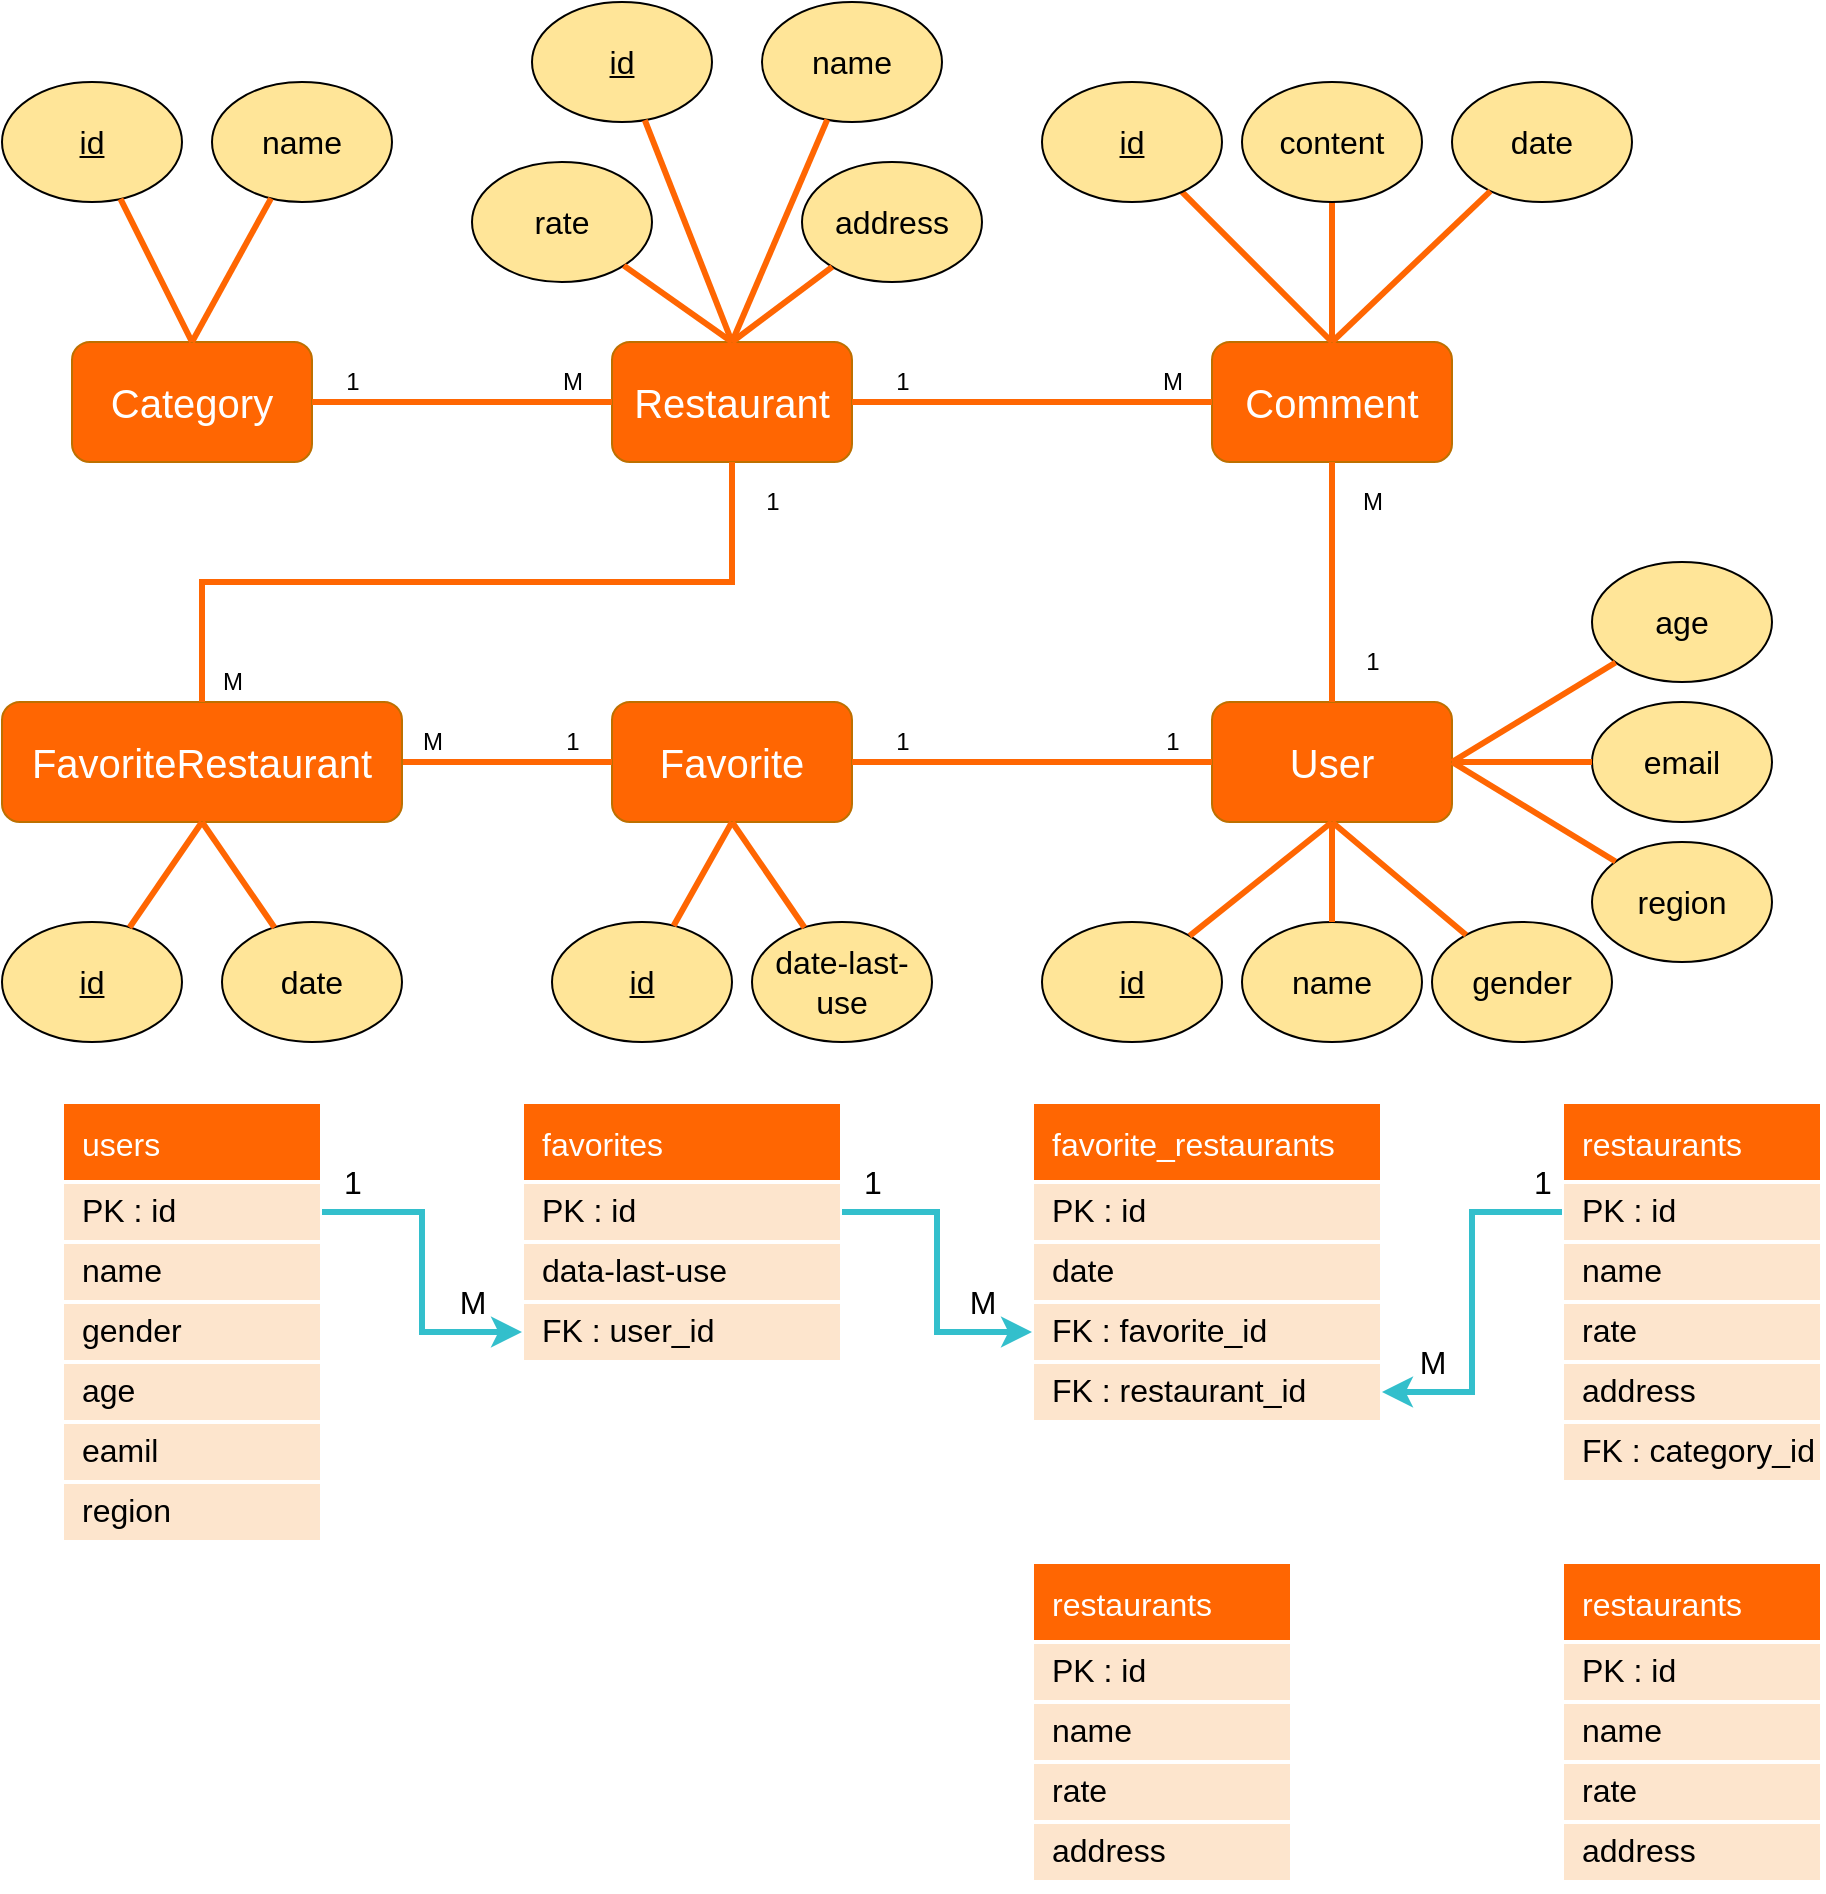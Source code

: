 <mxfile version="16.2.7" type="github">
  <diagram id="Arsce1lhnxzf3GvLfII_" name="第1頁">
    <mxGraphModel dx="1673" dy="1702" grid="1" gridSize="10" guides="1" tooltips="1" connect="1" arrows="1" fold="1" page="1" pageScale="1" pageWidth="1169" pageHeight="827" math="0" shadow="0">
      <root>
        <mxCell id="0" />
        <mxCell id="1" parent="0" />
        <mxCell id="IJgvYfBa4twYxpsfo-ho-1" value="users" style="swimlane;fontStyle=0;childLayout=stackLayout;horizontal=1;startSize=40;horizontalStack=0;resizeParent=1;resizeParentMax=0;resizeLast=0;collapsible=1;marginBottom=0;align=left;fontSize=16;fontColor=#FFFFFF;fillColor=#FF6602;spacing=0;strokeColor=#FFFFFF;strokeWidth=2;spacingLeft=10;" parent="1" vertex="1">
          <mxGeometry x="170" y="500" width="130" height="220" as="geometry">
            <mxRectangle x="150" y="220" width="110" height="40" as="alternateBounds" />
          </mxGeometry>
        </mxCell>
        <mxCell id="IJgvYfBa4twYxpsfo-ho-2" value="PK : id" style="text;strokeColor=#FFFFFF;fillColor=#FDE5CD;spacingLeft=10;spacingRight=0;overflow=hidden;rotatable=0;points=[[0,0.5],[1,0.5]];portConstraint=eastwest;fontSize=16;strokeWidth=2;perimeterSpacing=0;sketch=0;shadow=0;rounded=0;glass=0;spacing=0;fontStyle=0" parent="IJgvYfBa4twYxpsfo-ho-1" vertex="1">
          <mxGeometry y="40" width="130" height="30" as="geometry" />
        </mxCell>
        <mxCell id="IJgvYfBa4twYxpsfo-ho-3" value="name" style="text;strokeColor=#FFFFFF;fillColor=#FDE5CD;spacingLeft=10;spacingRight=0;overflow=hidden;rotatable=0;points=[[0,0.5],[1,0.5]];portConstraint=eastwest;fontSize=16;strokeWidth=2;sketch=0;shadow=0;rounded=0;glass=0;spacing=0;" parent="IJgvYfBa4twYxpsfo-ho-1" vertex="1">
          <mxGeometry y="70" width="130" height="30" as="geometry" />
        </mxCell>
        <mxCell id="IJgvYfBa4twYxpsfo-ho-4" value="gender    " style="text;strokeColor=#FFFFFF;fillColor=#FDE5CD;spacingLeft=10;spacingRight=0;overflow=hidden;rotatable=0;points=[[0,0.5],[1,0.5]];portConstraint=eastwest;fontSize=16;strokeWidth=2;sketch=0;shadow=0;rounded=0;glass=0;spacing=0;" parent="IJgvYfBa4twYxpsfo-ho-1" vertex="1">
          <mxGeometry y="100" width="130" height="30" as="geometry" />
        </mxCell>
        <mxCell id="37sV9JPSji_vyPsbSzuJ-126" value="age" style="text;strokeColor=#FFFFFF;fillColor=#FDE5CD;spacingLeft=10;spacingRight=0;overflow=hidden;rotatable=0;points=[[0,0.5],[1,0.5]];portConstraint=eastwest;fontSize=16;strokeWidth=2;sketch=0;shadow=0;rounded=0;glass=0;spacing=0;" vertex="1" parent="IJgvYfBa4twYxpsfo-ho-1">
          <mxGeometry y="130" width="130" height="30" as="geometry" />
        </mxCell>
        <mxCell id="37sV9JPSji_vyPsbSzuJ-125" value="eamil" style="text;strokeColor=#FFFFFF;fillColor=#FDE5CD;spacingLeft=10;spacingRight=0;overflow=hidden;rotatable=0;points=[[0,0.5],[1,0.5]];portConstraint=eastwest;fontSize=16;strokeWidth=2;sketch=0;shadow=0;rounded=0;glass=0;spacing=0;" vertex="1" parent="IJgvYfBa4twYxpsfo-ho-1">
          <mxGeometry y="160" width="130" height="30" as="geometry" />
        </mxCell>
        <mxCell id="IJgvYfBa4twYxpsfo-ho-5" value="region" style="text;strokeColor=#FFFFFF;fillColor=#FDE5CD;spacingLeft=10;spacingRight=0;overflow=hidden;rotatable=0;points=[[0,0.5],[1,0.5]];portConstraint=eastwest;fontSize=16;strokeWidth=2;sketch=0;shadow=0;rounded=0;glass=0;spacing=0;" parent="IJgvYfBa4twYxpsfo-ho-1" vertex="1">
          <mxGeometry y="190" width="130" height="30" as="geometry" />
        </mxCell>
        <mxCell id="IJgvYfBa4twYxpsfo-ho-6" value="favorites" style="swimlane;fontStyle=0;childLayout=stackLayout;horizontal=1;startSize=40;horizontalStack=0;resizeParent=1;resizeParentMax=0;resizeLast=0;collapsible=1;marginBottom=0;align=left;fontSize=16;fontColor=#FFFFFF;fillColor=#FF6602;spacing=0;strokeColor=#FFFFFF;strokeWidth=2;spacingLeft=10;" parent="1" vertex="1">
          <mxGeometry x="400" y="500" width="160" height="130" as="geometry">
            <mxRectangle x="150" y="220" width="110" height="40" as="alternateBounds" />
          </mxGeometry>
        </mxCell>
        <mxCell id="IJgvYfBa4twYxpsfo-ho-7" value="PK : id" style="text;strokeColor=#FFFFFF;fillColor=#FDE5CD;spacingLeft=10;spacingRight=0;overflow=hidden;rotatable=0;points=[[0,0.5],[1,0.5]];portConstraint=eastwest;fontSize=16;strokeWidth=2;perimeterSpacing=0;sketch=0;shadow=0;rounded=0;glass=0;spacing=0;fontStyle=0" parent="IJgvYfBa4twYxpsfo-ho-6" vertex="1">
          <mxGeometry y="40" width="160" height="30" as="geometry" />
        </mxCell>
        <mxCell id="IJgvYfBa4twYxpsfo-ho-8" value="data-last-use" style="text;strokeColor=#FFFFFF;fillColor=#FDE5CD;spacingLeft=10;spacingRight=0;overflow=hidden;rotatable=0;points=[[0,0.5],[1,0.5]];portConstraint=eastwest;fontSize=16;strokeWidth=2;sketch=0;shadow=0;rounded=0;glass=0;spacing=0;" parent="IJgvYfBa4twYxpsfo-ho-6" vertex="1">
          <mxGeometry y="70" width="160" height="30" as="geometry" />
        </mxCell>
        <mxCell id="IJgvYfBa4twYxpsfo-ho-9" value="FK : user_id" style="text;strokeColor=#FFFFFF;fillColor=#FDE5CD;spacingLeft=10;spacingRight=0;overflow=hidden;rotatable=0;points=[[0,0.5],[1,0.5]];portConstraint=eastwest;fontSize=16;strokeWidth=2;sketch=0;shadow=0;rounded=0;glass=0;spacing=0;" parent="IJgvYfBa4twYxpsfo-ho-6" vertex="1">
          <mxGeometry y="100" width="160" height="30" as="geometry" />
        </mxCell>
        <mxCell id="IJgvYfBa4twYxpsfo-ho-10" style="edgeStyle=orthogonalEdgeStyle;rounded=0;orthogonalLoop=1;jettySize=auto;html=1;fontSize=16;fontColor=#FFFFFF;strokeWidth=3;strokeColor=#33BFCC;entryX=0;entryY=0.5;entryDx=0;entryDy=0;" parent="1" source="IJgvYfBa4twYxpsfo-ho-2" target="IJgvYfBa4twYxpsfo-ho-9" edge="1">
          <mxGeometry relative="1" as="geometry" />
        </mxCell>
        <mxCell id="IJgvYfBa4twYxpsfo-ho-11" value="&lt;div&gt;1&lt;/div&gt;" style="text;html=1;align=center;verticalAlign=middle;resizable=0;points=[];autosize=1;strokeColor=none;fillColor=none;fontSize=16;fontColor=#000000;" parent="1" vertex="1">
          <mxGeometry x="305" y="530" width="20" height="20" as="geometry" />
        </mxCell>
        <mxCell id="IJgvYfBa4twYxpsfo-ho-12" value="M" style="text;html=1;align=center;verticalAlign=middle;resizable=0;points=[];autosize=1;strokeColor=none;fillColor=none;fontSize=16;fontColor=#000000;" parent="1" vertex="1">
          <mxGeometry x="360" y="590" width="30" height="20" as="geometry" />
        </mxCell>
        <mxCell id="IJgvYfBa4twYxpsfo-ho-13" value="favorite_restaurants" style="swimlane;fontStyle=0;childLayout=stackLayout;horizontal=1;startSize=40;horizontalStack=0;resizeParent=1;resizeParentMax=0;resizeLast=0;collapsible=1;marginBottom=0;align=left;fontSize=16;fontColor=#FFFFFF;fillColor=#FF6602;spacing=0;strokeColor=#FFFFFF;strokeWidth=2;spacingLeft=10;" parent="1" vertex="1">
          <mxGeometry x="655" y="500" width="175" height="160" as="geometry">
            <mxRectangle x="150" y="220" width="110" height="40" as="alternateBounds" />
          </mxGeometry>
        </mxCell>
        <mxCell id="IJgvYfBa4twYxpsfo-ho-14" value="PK : id" style="text;strokeColor=#FFFFFF;fillColor=#FDE5CD;spacingLeft=10;spacingRight=0;overflow=hidden;rotatable=0;points=[[0,0.5],[1,0.5]];portConstraint=eastwest;fontSize=16;strokeWidth=2;perimeterSpacing=0;sketch=0;shadow=0;rounded=0;glass=0;spacing=0;fontStyle=0" parent="IJgvYfBa4twYxpsfo-ho-13" vertex="1">
          <mxGeometry y="40" width="175" height="30" as="geometry" />
        </mxCell>
        <mxCell id="IJgvYfBa4twYxpsfo-ho-15" value="date" style="text;strokeColor=#FFFFFF;fillColor=#FDE5CD;spacingLeft=10;spacingRight=0;overflow=hidden;rotatable=0;points=[[0,0.5],[1,0.5]];portConstraint=eastwest;fontSize=16;strokeWidth=2;sketch=0;shadow=0;rounded=0;glass=0;spacing=0;" parent="IJgvYfBa4twYxpsfo-ho-13" vertex="1">
          <mxGeometry y="70" width="175" height="30" as="geometry" />
        </mxCell>
        <mxCell id="IJgvYfBa4twYxpsfo-ho-16" value="FK : favorite_id" style="text;strokeColor=#FFFFFF;fillColor=#FDE5CD;spacingLeft=10;spacingRight=0;overflow=hidden;rotatable=0;points=[[0,0.5],[1,0.5]];portConstraint=eastwest;fontSize=16;strokeWidth=2;sketch=0;shadow=0;rounded=0;glass=0;spacing=0;" parent="IJgvYfBa4twYxpsfo-ho-13" vertex="1">
          <mxGeometry y="100" width="175" height="30" as="geometry" />
        </mxCell>
        <mxCell id="IJgvYfBa4twYxpsfo-ho-17" value="FK : restaurant_id" style="text;strokeColor=#FFFFFF;fillColor=#FDE5CD;spacingLeft=10;spacingRight=0;overflow=hidden;rotatable=0;points=[[0,0.5],[1,0.5]];portConstraint=eastwest;fontSize=16;strokeWidth=2;sketch=0;shadow=0;rounded=0;glass=0;spacing=0;" parent="IJgvYfBa4twYxpsfo-ho-13" vertex="1">
          <mxGeometry y="130" width="175" height="30" as="geometry" />
        </mxCell>
        <mxCell id="IJgvYfBa4twYxpsfo-ho-20" value="M" style="text;html=1;align=center;verticalAlign=middle;resizable=0;points=[];autosize=1;strokeColor=none;fillColor=none;fontSize=16;fontColor=#000000;" parent="1" vertex="1">
          <mxGeometry x="615" y="590" width="30" height="20" as="geometry" />
        </mxCell>
        <mxCell id="IJgvYfBa4twYxpsfo-ho-21" value="1" style="text;html=1;align=center;verticalAlign=middle;resizable=0;points=[];autosize=1;strokeColor=none;fillColor=none;fontSize=16;fontColor=#000000;" parent="1" vertex="1">
          <mxGeometry x="565" y="530" width="20" height="20" as="geometry" />
        </mxCell>
        <mxCell id="IJgvYfBa4twYxpsfo-ho-22" value="restaurants" style="swimlane;fontStyle=0;childLayout=stackLayout;horizontal=1;startSize=40;horizontalStack=0;resizeParent=1;resizeParentMax=0;resizeLast=0;collapsible=1;marginBottom=0;align=left;fontSize=16;fontColor=#FFFFFF;fillColor=#FF6602;spacing=0;strokeColor=#FFFFFF;strokeWidth=2;spacingLeft=10;" parent="1" vertex="1">
          <mxGeometry x="920" y="500" width="130" height="190" as="geometry">
            <mxRectangle x="150" y="220" width="110" height="40" as="alternateBounds" />
          </mxGeometry>
        </mxCell>
        <mxCell id="IJgvYfBa4twYxpsfo-ho-23" value="PK : id" style="text;strokeColor=#FFFFFF;fillColor=#FDE5CD;spacingLeft=10;spacingRight=0;overflow=hidden;rotatable=0;points=[[0,0.5],[1,0.5]];portConstraint=eastwest;fontSize=16;strokeWidth=2;perimeterSpacing=0;sketch=0;shadow=0;rounded=0;glass=0;spacing=0;fontStyle=0" parent="IJgvYfBa4twYxpsfo-ho-22" vertex="1">
          <mxGeometry y="40" width="130" height="30" as="geometry" />
        </mxCell>
        <mxCell id="IJgvYfBa4twYxpsfo-ho-24" value="name    " style="text;strokeColor=#FFFFFF;fillColor=#FDE5CD;spacingLeft=10;spacingRight=0;overflow=hidden;rotatable=0;points=[[0,0.5],[1,0.5]];portConstraint=eastwest;fontSize=16;strokeWidth=2;sketch=0;shadow=0;rounded=0;glass=0;spacing=0;" parent="IJgvYfBa4twYxpsfo-ho-22" vertex="1">
          <mxGeometry y="70" width="130" height="30" as="geometry" />
        </mxCell>
        <mxCell id="IJgvYfBa4twYxpsfo-ho-25" value="rate" style="text;strokeColor=#FFFFFF;fillColor=#FDE5CD;spacingLeft=10;spacingRight=0;overflow=hidden;rotatable=0;points=[[0,0.5],[1,0.5]];portConstraint=eastwest;fontSize=16;strokeWidth=2;sketch=0;shadow=0;rounded=0;glass=0;spacing=0;" parent="IJgvYfBa4twYxpsfo-ho-22" vertex="1">
          <mxGeometry y="100" width="130" height="30" as="geometry" />
        </mxCell>
        <mxCell id="37sV9JPSji_vyPsbSzuJ-127" value="address" style="text;strokeColor=#FFFFFF;fillColor=#FDE5CD;spacingLeft=10;spacingRight=0;overflow=hidden;rotatable=0;points=[[0,0.5],[1,0.5]];portConstraint=eastwest;fontSize=16;strokeWidth=2;sketch=0;shadow=0;rounded=0;glass=0;spacing=0;" vertex="1" parent="IJgvYfBa4twYxpsfo-ho-22">
          <mxGeometry y="130" width="130" height="30" as="geometry" />
        </mxCell>
        <mxCell id="37sV9JPSji_vyPsbSzuJ-138" value="FK : category_id" style="text;strokeColor=#FFFFFF;fillColor=#FDE5CD;spacingLeft=10;spacingRight=0;overflow=hidden;rotatable=0;points=[[0,0.5],[1,0.5]];portConstraint=eastwest;fontSize=16;strokeWidth=2;sketch=0;shadow=0;rounded=0;glass=0;spacing=0;" vertex="1" parent="IJgvYfBa4twYxpsfo-ho-22">
          <mxGeometry y="160" width="130" height="30" as="geometry" />
        </mxCell>
        <mxCell id="IJgvYfBa4twYxpsfo-ho-26" style="edgeStyle=orthogonalEdgeStyle;rounded=0;orthogonalLoop=1;jettySize=auto;html=1;fontSize=16;fontColor=#FFFFFF;strokeWidth=3;strokeColor=#33BFCC;entryX=1;entryY=0.5;entryDx=0;entryDy=0;exitX=0;exitY=0.5;exitDx=0;exitDy=0;" parent="1" source="IJgvYfBa4twYxpsfo-ho-23" target="IJgvYfBa4twYxpsfo-ho-17" edge="1">
          <mxGeometry relative="1" as="geometry">
            <mxPoint x="845" y="570" as="sourcePoint" />
            <mxPoint x="830.0" y="675" as="targetPoint" />
          </mxGeometry>
        </mxCell>
        <mxCell id="IJgvYfBa4twYxpsfo-ho-27" value="M" style="text;html=1;align=center;verticalAlign=middle;resizable=0;points=[];autosize=1;strokeColor=none;fillColor=none;fontSize=16;fontColor=#000000;" parent="1" vertex="1">
          <mxGeometry x="840" y="620" width="30" height="20" as="geometry" />
        </mxCell>
        <mxCell id="IJgvYfBa4twYxpsfo-ho-28" value="1" style="text;html=1;align=center;verticalAlign=middle;resizable=0;points=[];autosize=1;strokeColor=none;fillColor=none;fontSize=16;fontColor=#000000;" parent="1" vertex="1">
          <mxGeometry x="900" y="530" width="20" height="20" as="geometry" />
        </mxCell>
        <mxCell id="37sV9JPSji_vyPsbSzuJ-63" value="Category" style="rounded=1;whiteSpace=wrap;html=1;fillColor=#FF6602;strokeColor=#BD7000;fontColor=#FFFFFF;fontSize=20;" vertex="1" parent="1">
          <mxGeometry x="175" y="120" width="120" height="60" as="geometry" />
        </mxCell>
        <mxCell id="37sV9JPSji_vyPsbSzuJ-64" value="Restaurant" style="rounded=1;whiteSpace=wrap;html=1;fillColor=#FF6602;strokeColor=#BD7000;fontColor=#FFFFFF;fontSize=20;" vertex="1" parent="1">
          <mxGeometry x="445" y="120" width="120" height="60" as="geometry" />
        </mxCell>
        <mxCell id="37sV9JPSji_vyPsbSzuJ-65" value="User" style="rounded=1;whiteSpace=wrap;html=1;fillColor=#FF6602;strokeColor=#BD7000;fontColor=#FFFFFF;fontSize=20;" vertex="1" parent="1">
          <mxGeometry x="745" y="300" width="120" height="60" as="geometry" />
        </mxCell>
        <mxCell id="37sV9JPSji_vyPsbSzuJ-66" value="Comment" style="rounded=1;whiteSpace=wrap;html=1;fillColor=#FF6602;strokeColor=#BD7000;fontColor=#FFFFFF;fontSize=20;" vertex="1" parent="1">
          <mxGeometry x="745" y="120" width="120" height="60" as="geometry" />
        </mxCell>
        <mxCell id="37sV9JPSji_vyPsbSzuJ-67" value="Favorite" style="rounded=1;whiteSpace=wrap;html=1;fillColor=#FF6602;strokeColor=#BD7000;fontColor=#FFFFFF;fontSize=20;" vertex="1" parent="1">
          <mxGeometry x="445" y="300" width="120" height="60" as="geometry" />
        </mxCell>
        <mxCell id="37sV9JPSji_vyPsbSzuJ-68" style="edgeStyle=orthogonalEdgeStyle;rounded=0;orthogonalLoop=1;jettySize=auto;html=1;entryX=0;entryY=0.5;entryDx=0;entryDy=0;strokeWidth=3;endArrow=none;endFill=0;strokeColor=#FF6602;exitX=1;exitY=0.5;exitDx=0;exitDy=0;" edge="1" parent="1" source="37sV9JPSji_vyPsbSzuJ-63" target="37sV9JPSji_vyPsbSzuJ-64">
          <mxGeometry relative="1" as="geometry">
            <mxPoint x="495" y="190" as="sourcePoint" />
            <mxPoint x="435" y="284" as="targetPoint" />
          </mxGeometry>
        </mxCell>
        <mxCell id="37sV9JPSji_vyPsbSzuJ-69" value="1" style="text;html=1;align=center;verticalAlign=middle;resizable=0;points=[];autosize=1;strokeColor=none;fillColor=none;" vertex="1" parent="1">
          <mxGeometry x="305" y="130" width="20" height="20" as="geometry" />
        </mxCell>
        <mxCell id="37sV9JPSji_vyPsbSzuJ-70" value="M" style="text;html=1;align=center;verticalAlign=middle;resizable=0;points=[];autosize=1;strokeColor=none;fillColor=none;" vertex="1" parent="1">
          <mxGeometry x="415" y="130" width="20" height="20" as="geometry" />
        </mxCell>
        <mxCell id="37sV9JPSji_vyPsbSzuJ-71" style="edgeStyle=orthogonalEdgeStyle;rounded=0;orthogonalLoop=1;jettySize=auto;html=1;strokeWidth=3;endArrow=none;endFill=0;strokeColor=#FF6602;exitX=1;exitY=0.5;exitDx=0;exitDy=0;entryX=0;entryY=0.5;entryDx=0;entryDy=0;" edge="1" parent="1" source="37sV9JPSji_vyPsbSzuJ-67" target="37sV9JPSji_vyPsbSzuJ-65">
          <mxGeometry relative="1" as="geometry">
            <mxPoint x="675" y="260" as="sourcePoint" />
            <mxPoint x="715" y="310" as="targetPoint" />
          </mxGeometry>
        </mxCell>
        <mxCell id="37sV9JPSji_vyPsbSzuJ-72" value="1" style="text;html=1;align=center;verticalAlign=middle;resizable=0;points=[];autosize=1;strokeColor=none;fillColor=none;" vertex="1" parent="1">
          <mxGeometry x="715" y="310" width="20" height="20" as="geometry" />
        </mxCell>
        <mxCell id="37sV9JPSji_vyPsbSzuJ-73" value="1" style="text;html=1;align=center;verticalAlign=middle;resizable=0;points=[];autosize=1;strokeColor=none;fillColor=none;" vertex="1" parent="1">
          <mxGeometry x="580" y="310" width="20" height="20" as="geometry" />
        </mxCell>
        <mxCell id="37sV9JPSji_vyPsbSzuJ-74" style="edgeStyle=orthogonalEdgeStyle;rounded=0;orthogonalLoop=1;jettySize=auto;html=1;strokeWidth=3;endArrow=none;endFill=0;strokeColor=#FF6602;exitX=1;exitY=0.5;exitDx=0;exitDy=0;entryX=0;entryY=0.5;entryDx=0;entryDy=0;" edge="1" parent="1" source="37sV9JPSji_vyPsbSzuJ-85" target="37sV9JPSji_vyPsbSzuJ-67">
          <mxGeometry relative="1" as="geometry">
            <mxPoint x="545" y="340" as="sourcePoint" />
            <mxPoint x="760" y="340" as="targetPoint" />
          </mxGeometry>
        </mxCell>
        <mxCell id="37sV9JPSji_vyPsbSzuJ-75" value="1" style="text;html=1;align=center;verticalAlign=middle;resizable=0;points=[];autosize=1;strokeColor=none;fillColor=none;" vertex="1" parent="1">
          <mxGeometry x="515" y="190" width="20" height="20" as="geometry" />
        </mxCell>
        <mxCell id="37sV9JPSji_vyPsbSzuJ-76" value="M" style="text;html=1;align=center;verticalAlign=middle;resizable=0;points=[];autosize=1;strokeColor=none;fillColor=none;" vertex="1" parent="1">
          <mxGeometry x="245" y="280" width="20" height="20" as="geometry" />
        </mxCell>
        <mxCell id="37sV9JPSji_vyPsbSzuJ-77" style="edgeStyle=orthogonalEdgeStyle;rounded=0;orthogonalLoop=1;jettySize=auto;html=1;strokeWidth=3;endArrow=none;endFill=0;strokeColor=#FF6602;exitX=1;exitY=0.5;exitDx=0;exitDy=0;entryX=0;entryY=0.5;entryDx=0;entryDy=0;" edge="1" parent="1" source="37sV9JPSji_vyPsbSzuJ-64" target="37sV9JPSji_vyPsbSzuJ-66">
          <mxGeometry relative="1" as="geometry">
            <mxPoint x="535" y="230" as="sourcePoint" />
            <mxPoint x="695" y="170" as="targetPoint" />
          </mxGeometry>
        </mxCell>
        <mxCell id="37sV9JPSji_vyPsbSzuJ-78" style="edgeStyle=orthogonalEdgeStyle;rounded=0;orthogonalLoop=1;jettySize=auto;html=1;strokeWidth=3;endArrow=none;endFill=0;strokeColor=#FF6602;exitX=0.5;exitY=1;exitDx=0;exitDy=0;entryX=0.5;entryY=0;entryDx=0;entryDy=0;" edge="1" parent="1" source="37sV9JPSji_vyPsbSzuJ-66" target="37sV9JPSji_vyPsbSzuJ-65">
          <mxGeometry relative="1" as="geometry">
            <mxPoint x="575" y="270" as="sourcePoint" />
            <mxPoint x="800" y="270" as="targetPoint" />
          </mxGeometry>
        </mxCell>
        <mxCell id="37sV9JPSji_vyPsbSzuJ-79" value="1" style="text;html=1;align=center;verticalAlign=middle;resizable=0;points=[];autosize=1;strokeColor=none;fillColor=none;" vertex="1" parent="1">
          <mxGeometry x="815" y="270" width="20" height="20" as="geometry" />
        </mxCell>
        <mxCell id="37sV9JPSji_vyPsbSzuJ-80" value="M" style="text;html=1;align=center;verticalAlign=middle;resizable=0;points=[];autosize=1;strokeColor=none;fillColor=none;" vertex="1" parent="1">
          <mxGeometry x="815" y="190" width="20" height="20" as="geometry" />
        </mxCell>
        <mxCell id="37sV9JPSji_vyPsbSzuJ-81" value="M" style="text;html=1;align=center;verticalAlign=middle;resizable=0;points=[];autosize=1;strokeColor=none;fillColor=none;" vertex="1" parent="1">
          <mxGeometry x="715" y="130" width="20" height="20" as="geometry" />
        </mxCell>
        <mxCell id="37sV9JPSji_vyPsbSzuJ-82" value="1" style="text;html=1;align=center;verticalAlign=middle;resizable=0;points=[];autosize=1;strokeColor=none;fillColor=none;" vertex="1" parent="1">
          <mxGeometry x="580" y="130" width="20" height="20" as="geometry" />
        </mxCell>
        <mxCell id="37sV9JPSji_vyPsbSzuJ-83" value="&lt;div&gt;1&lt;/div&gt;" style="text;html=1;align=center;verticalAlign=middle;resizable=0;points=[];autosize=1;strokeColor=none;fillColor=none;" vertex="1" parent="1">
          <mxGeometry x="415" y="310" width="20" height="20" as="geometry" />
        </mxCell>
        <mxCell id="37sV9JPSji_vyPsbSzuJ-84" value="M" style="text;html=1;align=center;verticalAlign=middle;resizable=0;points=[];autosize=1;strokeColor=none;fillColor=none;" vertex="1" parent="1">
          <mxGeometry x="345" y="310" width="20" height="20" as="geometry" />
        </mxCell>
        <mxCell id="37sV9JPSji_vyPsbSzuJ-85" value="FavoriteRestaurant" style="rounded=1;whiteSpace=wrap;html=1;fillColor=#FF6602;strokeColor=#BD7000;fontColor=#FFFFFF;fontSize=20;" vertex="1" parent="1">
          <mxGeometry x="140" y="300" width="200" height="60" as="geometry" />
        </mxCell>
        <mxCell id="37sV9JPSji_vyPsbSzuJ-86" style="edgeStyle=orthogonalEdgeStyle;rounded=0;orthogonalLoop=1;jettySize=auto;html=1;strokeWidth=3;endArrow=none;endFill=0;strokeColor=#FF6602;exitX=0.5;exitY=0;exitDx=0;exitDy=0;entryX=0.5;entryY=1;entryDx=0;entryDy=0;" edge="1" parent="1" source="37sV9JPSji_vyPsbSzuJ-85" target="37sV9JPSji_vyPsbSzuJ-64">
          <mxGeometry relative="1" as="geometry">
            <mxPoint x="350" y="340" as="sourcePoint" />
            <mxPoint x="410" y="340" as="targetPoint" />
          </mxGeometry>
        </mxCell>
        <mxCell id="37sV9JPSji_vyPsbSzuJ-87" value="&lt;u&gt;id&lt;/u&gt;" style="ellipse;whiteSpace=wrap;html=1;fillColor=#FFE598;fontSize=16;" vertex="1" parent="1">
          <mxGeometry x="660" y="410" width="90" height="60" as="geometry" />
        </mxCell>
        <mxCell id="37sV9JPSji_vyPsbSzuJ-88" value="region" style="ellipse;whiteSpace=wrap;html=1;fillColor=#FFE598;fontSize=16;" vertex="1" parent="1">
          <mxGeometry x="935" y="370" width="90" height="60" as="geometry" />
        </mxCell>
        <mxCell id="37sV9JPSji_vyPsbSzuJ-89" style="edgeStyle=none;rounded=0;orthogonalLoop=1;jettySize=auto;html=1;fontSize=16;fontColor=#FFFFFF;endArrow=none;endFill=0;strokeColor=#FF6602;strokeWidth=3;entryX=0.5;entryY=0;entryDx=0;entryDy=0;" edge="1" parent="1" source="37sV9JPSji_vyPsbSzuJ-101" target="37sV9JPSji_vyPsbSzuJ-66">
          <mxGeometry relative="1" as="geometry">
            <mxPoint x="850.512" y="-73.004" as="sourcePoint" />
            <mxPoint x="805" y="67.67" as="targetPoint" />
          </mxGeometry>
        </mxCell>
        <mxCell id="37sV9JPSji_vyPsbSzuJ-90" value="age" style="ellipse;whiteSpace=wrap;html=1;fillColor=#FFE598;fontSize=16;" vertex="1" parent="1">
          <mxGeometry x="935" y="230" width="90" height="60" as="geometry" />
        </mxCell>
        <mxCell id="37sV9JPSji_vyPsbSzuJ-91" value="gender" style="ellipse;whiteSpace=wrap;html=1;fillColor=#FFE598;fontSize=16;" vertex="1" parent="1">
          <mxGeometry x="855" y="410" width="90" height="60" as="geometry" />
        </mxCell>
        <mxCell id="37sV9JPSji_vyPsbSzuJ-92" value="name" style="ellipse;whiteSpace=wrap;html=1;fillColor=#FFE598;fontSize=16;" vertex="1" parent="1">
          <mxGeometry x="760" y="410" width="90" height="60" as="geometry" />
        </mxCell>
        <mxCell id="37sV9JPSji_vyPsbSzuJ-93" value="email" style="ellipse;whiteSpace=wrap;html=1;fillColor=#FFE598;fontSize=16;" vertex="1" parent="1">
          <mxGeometry x="935" y="300" width="90" height="60" as="geometry" />
        </mxCell>
        <mxCell id="37sV9JPSji_vyPsbSzuJ-94" style="edgeStyle=none;rounded=0;orthogonalLoop=1;jettySize=auto;html=1;fontSize=16;fontColor=#FFFFFF;endArrow=none;endFill=0;strokeColor=#FF6602;strokeWidth=3;entryX=0.5;entryY=0;entryDx=0;entryDy=0;" edge="1" parent="1" source="37sV9JPSji_vyPsbSzuJ-102" target="37sV9JPSji_vyPsbSzuJ-66">
          <mxGeometry relative="1" as="geometry">
            <mxPoint x="705.512" y="-100.004" as="sourcePoint" />
            <mxPoint x="660" y="40.67" as="targetPoint" />
          </mxGeometry>
        </mxCell>
        <mxCell id="37sV9JPSji_vyPsbSzuJ-95" style="edgeStyle=none;rounded=0;orthogonalLoop=1;jettySize=auto;html=1;fontSize=16;fontColor=#FFFFFF;endArrow=none;endFill=0;strokeColor=#FF6602;strokeWidth=3;entryX=1;entryY=0.5;entryDx=0;entryDy=0;" edge="1" parent="1" source="37sV9JPSji_vyPsbSzuJ-93" target="37sV9JPSji_vyPsbSzuJ-65">
          <mxGeometry relative="1" as="geometry">
            <mxPoint x="895.002" y="198.996" as="sourcePoint" />
            <mxPoint x="849.49" y="339.67" as="targetPoint" />
          </mxGeometry>
        </mxCell>
        <mxCell id="37sV9JPSji_vyPsbSzuJ-96" style="edgeStyle=none;rounded=0;orthogonalLoop=1;jettySize=auto;html=1;fontSize=16;fontColor=#FFFFFF;endArrow=none;endFill=0;strokeColor=#FF6602;strokeWidth=3;entryX=1;entryY=0.5;entryDx=0;entryDy=0;" edge="1" parent="1" source="37sV9JPSji_vyPsbSzuJ-90" target="37sV9JPSji_vyPsbSzuJ-65">
          <mxGeometry relative="1" as="geometry">
            <mxPoint x="987.752" y="39.326" as="sourcePoint" />
            <mxPoint x="942.24" y="180.0" as="targetPoint" />
          </mxGeometry>
        </mxCell>
        <mxCell id="37sV9JPSji_vyPsbSzuJ-97" style="edgeStyle=none;rounded=0;orthogonalLoop=1;jettySize=auto;html=1;fontSize=16;fontColor=#FFFFFF;endArrow=none;endFill=0;strokeColor=#FF6602;strokeWidth=3;" edge="1" parent="1" target="37sV9JPSji_vyPsbSzuJ-92">
          <mxGeometry relative="1" as="geometry">
            <mxPoint x="805" y="360" as="sourcePoint" />
            <mxPoint x="769.49" y="510.34" as="targetPoint" />
          </mxGeometry>
        </mxCell>
        <mxCell id="37sV9JPSji_vyPsbSzuJ-98" style="edgeStyle=none;rounded=0;orthogonalLoop=1;jettySize=auto;html=1;fontSize=16;fontColor=#FFFFFF;endArrow=none;endFill=0;strokeColor=#FF6602;strokeWidth=3;exitX=1;exitY=0.5;exitDx=0;exitDy=0;" edge="1" parent="1" source="37sV9JPSji_vyPsbSzuJ-65" target="37sV9JPSji_vyPsbSzuJ-88">
          <mxGeometry relative="1" as="geometry">
            <mxPoint x="860.512" y="359.996" as="sourcePoint" />
            <mxPoint x="815" y="500.67" as="targetPoint" />
          </mxGeometry>
        </mxCell>
        <mxCell id="37sV9JPSji_vyPsbSzuJ-99" style="edgeStyle=none;rounded=0;orthogonalLoop=1;jettySize=auto;html=1;fontSize=16;fontColor=#FFFFFF;endArrow=none;endFill=0;strokeColor=#FF6602;strokeWidth=3;exitX=0.5;exitY=1;exitDx=0;exitDy=0;" edge="1" parent="1" source="37sV9JPSji_vyPsbSzuJ-65" target="37sV9JPSji_vyPsbSzuJ-91">
          <mxGeometry relative="1" as="geometry">
            <mxPoint x="835.002" y="369.666" as="sourcePoint" />
            <mxPoint x="789.49" y="510.34" as="targetPoint" />
          </mxGeometry>
        </mxCell>
        <mxCell id="37sV9JPSji_vyPsbSzuJ-100" style="edgeStyle=none;rounded=0;orthogonalLoop=1;jettySize=auto;html=1;fontSize=16;fontColor=#FFFFFF;endArrow=none;endFill=0;strokeColor=#FF6602;strokeWidth=3;exitX=0.5;exitY=1;exitDx=0;exitDy=0;" edge="1" parent="1" source="37sV9JPSji_vyPsbSzuJ-65" target="37sV9JPSji_vyPsbSzuJ-87">
          <mxGeometry relative="1" as="geometry">
            <mxPoint x="745" y="390" as="sourcePoint" />
            <mxPoint x="669.49" y="530.67" as="targetPoint" />
          </mxGeometry>
        </mxCell>
        <mxCell id="37sV9JPSji_vyPsbSzuJ-101" value="&lt;div&gt;content&lt;/div&gt;" style="ellipse;whiteSpace=wrap;html=1;fillColor=#FFE598;fontSize=16;" vertex="1" parent="1">
          <mxGeometry x="760" y="-10" width="90" height="60" as="geometry" />
        </mxCell>
        <mxCell id="37sV9JPSji_vyPsbSzuJ-102" value="&lt;u&gt;id&lt;/u&gt;" style="ellipse;whiteSpace=wrap;html=1;fillColor=#FFE598;fontSize=16;" vertex="1" parent="1">
          <mxGeometry x="660" y="-10" width="90" height="60" as="geometry" />
        </mxCell>
        <mxCell id="37sV9JPSji_vyPsbSzuJ-103" value="date" style="ellipse;whiteSpace=wrap;html=1;fillColor=#FFE598;fontSize=16;" vertex="1" parent="1">
          <mxGeometry x="865" y="-10" width="90" height="60" as="geometry" />
        </mxCell>
        <mxCell id="37sV9JPSji_vyPsbSzuJ-104" style="edgeStyle=none;rounded=0;orthogonalLoop=1;jettySize=auto;html=1;fontSize=16;fontColor=#FFFFFF;endArrow=none;endFill=0;strokeColor=#FF6602;strokeWidth=3;" edge="1" parent="1" source="37sV9JPSji_vyPsbSzuJ-103">
          <mxGeometry relative="1" as="geometry">
            <mxPoint x="876.023" y="65.387" as="sourcePoint" />
            <mxPoint x="805" y="120" as="targetPoint" />
          </mxGeometry>
        </mxCell>
        <mxCell id="37sV9JPSji_vyPsbSzuJ-105" value="&lt;u&gt;id&lt;/u&gt;" style="ellipse;whiteSpace=wrap;html=1;fillColor=#FFE598;fontSize=16;" vertex="1" parent="1">
          <mxGeometry x="405" y="-50" width="90" height="60" as="geometry" />
        </mxCell>
        <mxCell id="37sV9JPSji_vyPsbSzuJ-106" value="name" style="ellipse;whiteSpace=wrap;html=1;fillColor=#FFE598;fontSize=16;" vertex="1" parent="1">
          <mxGeometry x="520" y="-50" width="90" height="60" as="geometry" />
        </mxCell>
        <mxCell id="37sV9JPSji_vyPsbSzuJ-107" value="address" style="ellipse;whiteSpace=wrap;html=1;fillColor=#FFE598;fontSize=16;" vertex="1" parent="1">
          <mxGeometry x="540" y="30" width="90" height="60" as="geometry" />
        </mxCell>
        <mxCell id="37sV9JPSji_vyPsbSzuJ-108" value="rate" style="ellipse;whiteSpace=wrap;html=1;fillColor=#FFE598;fontSize=16;" vertex="1" parent="1">
          <mxGeometry x="375" y="30" width="90" height="60" as="geometry" />
        </mxCell>
        <mxCell id="37sV9JPSji_vyPsbSzuJ-109" style="edgeStyle=none;rounded=0;orthogonalLoop=1;jettySize=auto;html=1;fontSize=16;fontColor=#FFFFFF;endArrow=none;endFill=0;strokeColor=#FF6602;strokeWidth=3;entryX=0.5;entryY=0;entryDx=0;entryDy=0;" edge="1" parent="1" source="37sV9JPSji_vyPsbSzuJ-105" target="37sV9JPSji_vyPsbSzuJ-64">
          <mxGeometry relative="1" as="geometry">
            <mxPoint x="369.962" y="-9.998" as="sourcePoint" />
            <mxPoint x="445" y="65.04" as="targetPoint" />
          </mxGeometry>
        </mxCell>
        <mxCell id="37sV9JPSji_vyPsbSzuJ-110" style="edgeStyle=none;rounded=0;orthogonalLoop=1;jettySize=auto;html=1;fontSize=16;fontColor=#FFFFFF;endArrow=none;endFill=0;strokeColor=#FF6602;strokeWidth=3;entryX=0.5;entryY=0;entryDx=0;entryDy=0;" edge="1" parent="1" source="37sV9JPSji_vyPsbSzuJ-108" target="37sV9JPSji_vyPsbSzuJ-64">
          <mxGeometry relative="1" as="geometry">
            <mxPoint x="471.401" y="19.021" as="sourcePoint" />
            <mxPoint x="515" y="130" as="targetPoint" />
          </mxGeometry>
        </mxCell>
        <mxCell id="37sV9JPSji_vyPsbSzuJ-111" style="edgeStyle=none;rounded=0;orthogonalLoop=1;jettySize=auto;html=1;fontSize=16;fontColor=#FFFFFF;endArrow=none;endFill=0;strokeColor=#FF6602;strokeWidth=3;entryX=0.5;entryY=0;entryDx=0;entryDy=0;" edge="1" parent="1" source="37sV9JPSji_vyPsbSzuJ-106" target="37sV9JPSji_vyPsbSzuJ-64">
          <mxGeometry relative="1" as="geometry">
            <mxPoint x="464.896" y="92.422" as="sourcePoint" />
            <mxPoint x="515" y="130" as="targetPoint" />
          </mxGeometry>
        </mxCell>
        <mxCell id="37sV9JPSji_vyPsbSzuJ-112" style="edgeStyle=none;rounded=0;orthogonalLoop=1;jettySize=auto;html=1;fontSize=16;fontColor=#FFFFFF;endArrow=none;endFill=0;strokeColor=#FF6602;strokeWidth=3;entryX=0.5;entryY=0;entryDx=0;entryDy=0;" edge="1" parent="1" source="37sV9JPSji_vyPsbSzuJ-107" target="37sV9JPSji_vyPsbSzuJ-64">
          <mxGeometry relative="1" as="geometry">
            <mxPoint x="562.638" y="18.846" as="sourcePoint" />
            <mxPoint x="515" y="130" as="targetPoint" />
          </mxGeometry>
        </mxCell>
        <mxCell id="37sV9JPSji_vyPsbSzuJ-113" value="&lt;u&gt;id&lt;/u&gt;" style="ellipse;whiteSpace=wrap;html=1;fillColor=#FFE598;fontSize=16;" vertex="1" parent="1">
          <mxGeometry x="140" y="-10" width="90" height="60" as="geometry" />
        </mxCell>
        <mxCell id="37sV9JPSji_vyPsbSzuJ-114" value="name" style="ellipse;whiteSpace=wrap;html=1;fillColor=#FFE598;fontSize=16;" vertex="1" parent="1">
          <mxGeometry x="245" y="-10" width="90" height="60" as="geometry" />
        </mxCell>
        <mxCell id="37sV9JPSji_vyPsbSzuJ-115" style="edgeStyle=none;rounded=0;orthogonalLoop=1;jettySize=auto;html=1;fontSize=16;fontColor=#FFFFFF;endArrow=none;endFill=0;strokeColor=#FF6602;strokeWidth=3;entryX=0.5;entryY=0;entryDx=0;entryDy=0;" edge="1" parent="1" source="37sV9JPSji_vyPsbSzuJ-114" target="37sV9JPSji_vyPsbSzuJ-63">
          <mxGeometry relative="1" as="geometry">
            <mxPoint x="281.401" y="19.021" as="sourcePoint" />
            <mxPoint x="325" y="130" as="targetPoint" />
          </mxGeometry>
        </mxCell>
        <mxCell id="37sV9JPSji_vyPsbSzuJ-116" style="edgeStyle=none;rounded=0;orthogonalLoop=1;jettySize=auto;html=1;fontSize=16;fontColor=#FFFFFF;endArrow=none;endFill=0;strokeColor=#FF6602;strokeWidth=3;entryX=0.5;entryY=0;entryDx=0;entryDy=0;" edge="1" parent="1" source="37sV9JPSji_vyPsbSzuJ-113" target="37sV9JPSji_vyPsbSzuJ-63">
          <mxGeometry relative="1" as="geometry">
            <mxPoint x="272.602" y="19.592" as="sourcePoint" />
            <mxPoint x="245" y="130" as="targetPoint" />
          </mxGeometry>
        </mxCell>
        <mxCell id="37sV9JPSji_vyPsbSzuJ-117" value="&lt;u&gt;id&lt;/u&gt;" style="ellipse;whiteSpace=wrap;html=1;fillColor=#FFE598;fontSize=16;" vertex="1" parent="1">
          <mxGeometry x="415" y="410" width="90" height="60" as="geometry" />
        </mxCell>
        <mxCell id="37sV9JPSji_vyPsbSzuJ-118" value="&lt;u&gt;id&lt;/u&gt;" style="ellipse;whiteSpace=wrap;html=1;fillColor=#FFE598;fontSize=16;" vertex="1" parent="1">
          <mxGeometry x="140" y="410" width="90" height="60" as="geometry" />
        </mxCell>
        <mxCell id="37sV9JPSji_vyPsbSzuJ-119" style="edgeStyle=none;rounded=0;orthogonalLoop=1;jettySize=auto;html=1;fontSize=16;fontColor=#FFFFFF;endArrow=none;endFill=0;strokeColor=#FF6602;strokeWidth=3;exitX=0.5;exitY=1;exitDx=0;exitDy=0;" edge="1" parent="1" source="37sV9JPSji_vyPsbSzuJ-85" target="37sV9JPSji_vyPsbSzuJ-118">
          <mxGeometry relative="1" as="geometry">
            <mxPoint x="315" y="420" as="sourcePoint" />
            <mxPoint x="229.03" y="542.815" as="targetPoint" />
          </mxGeometry>
        </mxCell>
        <mxCell id="37sV9JPSji_vyPsbSzuJ-120" style="edgeStyle=none;rounded=0;orthogonalLoop=1;jettySize=auto;html=1;fontSize=16;fontColor=#FFFFFF;endArrow=none;endFill=0;strokeColor=#FF6602;strokeWidth=3;exitX=0.5;exitY=1;exitDx=0;exitDy=0;" edge="1" parent="1" source="37sV9JPSji_vyPsbSzuJ-67" target="37sV9JPSji_vyPsbSzuJ-117">
          <mxGeometry relative="1" as="geometry">
            <mxPoint x="250" y="370" as="sourcePoint" />
            <mxPoint x="250" y="420" as="targetPoint" />
          </mxGeometry>
        </mxCell>
        <mxCell id="37sV9JPSji_vyPsbSzuJ-121" value="date-last-use" style="ellipse;whiteSpace=wrap;html=1;fillColor=#FFE598;fontSize=16;" vertex="1" parent="1">
          <mxGeometry x="515" y="410" width="90" height="60" as="geometry" />
        </mxCell>
        <mxCell id="37sV9JPSji_vyPsbSzuJ-122" style="edgeStyle=none;rounded=0;orthogonalLoop=1;jettySize=auto;html=1;fontSize=16;fontColor=#FFFFFF;endArrow=none;endFill=0;strokeColor=#FF6602;strokeWidth=3;exitX=0.5;exitY=1;exitDx=0;exitDy=0;" edge="1" parent="1" source="37sV9JPSji_vyPsbSzuJ-67" target="37sV9JPSji_vyPsbSzuJ-121">
          <mxGeometry relative="1" as="geometry">
            <mxPoint x="260" y="380" as="sourcePoint" />
            <mxPoint x="260" y="430" as="targetPoint" />
          </mxGeometry>
        </mxCell>
        <mxCell id="37sV9JPSji_vyPsbSzuJ-123" value="date" style="ellipse;whiteSpace=wrap;html=1;fillColor=#FFE598;fontSize=16;" vertex="1" parent="1">
          <mxGeometry x="250" y="410" width="90" height="60" as="geometry" />
        </mxCell>
        <mxCell id="37sV9JPSji_vyPsbSzuJ-124" style="edgeStyle=none;rounded=0;orthogonalLoop=1;jettySize=auto;html=1;fontSize=16;fontColor=#FFFFFF;endArrow=none;endFill=0;strokeColor=#FF6602;strokeWidth=3;exitX=0.5;exitY=1;exitDx=0;exitDy=0;" edge="1" parent="1" source="37sV9JPSji_vyPsbSzuJ-85" target="37sV9JPSji_vyPsbSzuJ-123">
          <mxGeometry relative="1" as="geometry">
            <mxPoint x="250" y="370" as="sourcePoint" />
            <mxPoint x="213.749" y="422.728" as="targetPoint" />
          </mxGeometry>
        </mxCell>
        <mxCell id="IJgvYfBa4twYxpsfo-ho-19" style="edgeStyle=orthogonalEdgeStyle;rounded=0;orthogonalLoop=1;jettySize=auto;html=1;fontSize=16;fontColor=#FFFFFF;strokeWidth=3;strokeColor=#33BFCC;exitX=1;exitY=0.5;exitDx=0;exitDy=0;entryX=0;entryY=0.5;entryDx=0;entryDy=0;" parent="1" source="IJgvYfBa4twYxpsfo-ho-7" target="IJgvYfBa4twYxpsfo-ho-16" edge="1">
          <mxGeometry relative="1" as="geometry">
            <mxPoint x="310" y="565" as="sourcePoint" />
            <mxPoint x="410" y="625" as="targetPoint" />
          </mxGeometry>
        </mxCell>
        <mxCell id="37sV9JPSji_vyPsbSzuJ-128" value="restaurants" style="swimlane;fontStyle=0;childLayout=stackLayout;horizontal=1;startSize=40;horizontalStack=0;resizeParent=1;resizeParentMax=0;resizeLast=0;collapsible=1;marginBottom=0;align=left;fontSize=16;fontColor=#FFFFFF;fillColor=#FF6602;spacing=0;strokeColor=#FFFFFF;strokeWidth=2;spacingLeft=10;" vertex="1" parent="1">
          <mxGeometry x="655" y="730" width="130" height="160" as="geometry">
            <mxRectangle x="150" y="220" width="110" height="40" as="alternateBounds" />
          </mxGeometry>
        </mxCell>
        <mxCell id="37sV9JPSji_vyPsbSzuJ-129" value="PK : id" style="text;strokeColor=#FFFFFF;fillColor=#FDE5CD;spacingLeft=10;spacingRight=0;overflow=hidden;rotatable=0;points=[[0,0.5],[1,0.5]];portConstraint=eastwest;fontSize=16;strokeWidth=2;perimeterSpacing=0;sketch=0;shadow=0;rounded=0;glass=0;spacing=0;fontStyle=0" vertex="1" parent="37sV9JPSji_vyPsbSzuJ-128">
          <mxGeometry y="40" width="130" height="30" as="geometry" />
        </mxCell>
        <mxCell id="37sV9JPSji_vyPsbSzuJ-130" value="name    " style="text;strokeColor=#FFFFFF;fillColor=#FDE5CD;spacingLeft=10;spacingRight=0;overflow=hidden;rotatable=0;points=[[0,0.5],[1,0.5]];portConstraint=eastwest;fontSize=16;strokeWidth=2;sketch=0;shadow=0;rounded=0;glass=0;spacing=0;" vertex="1" parent="37sV9JPSji_vyPsbSzuJ-128">
          <mxGeometry y="70" width="130" height="30" as="geometry" />
        </mxCell>
        <mxCell id="37sV9JPSji_vyPsbSzuJ-131" value="rate" style="text;strokeColor=#FFFFFF;fillColor=#FDE5CD;spacingLeft=10;spacingRight=0;overflow=hidden;rotatable=0;points=[[0,0.5],[1,0.5]];portConstraint=eastwest;fontSize=16;strokeWidth=2;sketch=0;shadow=0;rounded=0;glass=0;spacing=0;" vertex="1" parent="37sV9JPSji_vyPsbSzuJ-128">
          <mxGeometry y="100" width="130" height="30" as="geometry" />
        </mxCell>
        <mxCell id="37sV9JPSji_vyPsbSzuJ-132" value="address" style="text;strokeColor=#FFFFFF;fillColor=#FDE5CD;spacingLeft=10;spacingRight=0;overflow=hidden;rotatable=0;points=[[0,0.5],[1,0.5]];portConstraint=eastwest;fontSize=16;strokeWidth=2;sketch=0;shadow=0;rounded=0;glass=0;spacing=0;" vertex="1" parent="37sV9JPSji_vyPsbSzuJ-128">
          <mxGeometry y="130" width="130" height="30" as="geometry" />
        </mxCell>
        <mxCell id="37sV9JPSji_vyPsbSzuJ-133" value="restaurants" style="swimlane;fontStyle=0;childLayout=stackLayout;horizontal=1;startSize=40;horizontalStack=0;resizeParent=1;resizeParentMax=0;resizeLast=0;collapsible=1;marginBottom=0;align=left;fontSize=16;fontColor=#FFFFFF;fillColor=#FF6602;spacing=0;strokeColor=#FFFFFF;strokeWidth=2;spacingLeft=10;" vertex="1" parent="1">
          <mxGeometry x="920" y="730" width="130" height="160" as="geometry">
            <mxRectangle x="150" y="220" width="110" height="40" as="alternateBounds" />
          </mxGeometry>
        </mxCell>
        <mxCell id="37sV9JPSji_vyPsbSzuJ-134" value="PK : id" style="text;strokeColor=#FFFFFF;fillColor=#FDE5CD;spacingLeft=10;spacingRight=0;overflow=hidden;rotatable=0;points=[[0,0.5],[1,0.5]];portConstraint=eastwest;fontSize=16;strokeWidth=2;perimeterSpacing=0;sketch=0;shadow=0;rounded=0;glass=0;spacing=0;fontStyle=0" vertex="1" parent="37sV9JPSji_vyPsbSzuJ-133">
          <mxGeometry y="40" width="130" height="30" as="geometry" />
        </mxCell>
        <mxCell id="37sV9JPSji_vyPsbSzuJ-135" value="name    " style="text;strokeColor=#FFFFFF;fillColor=#FDE5CD;spacingLeft=10;spacingRight=0;overflow=hidden;rotatable=0;points=[[0,0.5],[1,0.5]];portConstraint=eastwest;fontSize=16;strokeWidth=2;sketch=0;shadow=0;rounded=0;glass=0;spacing=0;" vertex="1" parent="37sV9JPSji_vyPsbSzuJ-133">
          <mxGeometry y="70" width="130" height="30" as="geometry" />
        </mxCell>
        <mxCell id="37sV9JPSji_vyPsbSzuJ-136" value="rate" style="text;strokeColor=#FFFFFF;fillColor=#FDE5CD;spacingLeft=10;spacingRight=0;overflow=hidden;rotatable=0;points=[[0,0.5],[1,0.5]];portConstraint=eastwest;fontSize=16;strokeWidth=2;sketch=0;shadow=0;rounded=0;glass=0;spacing=0;" vertex="1" parent="37sV9JPSji_vyPsbSzuJ-133">
          <mxGeometry y="100" width="130" height="30" as="geometry" />
        </mxCell>
        <mxCell id="37sV9JPSji_vyPsbSzuJ-137" value="address" style="text;strokeColor=#FFFFFF;fillColor=#FDE5CD;spacingLeft=10;spacingRight=0;overflow=hidden;rotatable=0;points=[[0,0.5],[1,0.5]];portConstraint=eastwest;fontSize=16;strokeWidth=2;sketch=0;shadow=0;rounded=0;glass=0;spacing=0;" vertex="1" parent="37sV9JPSji_vyPsbSzuJ-133">
          <mxGeometry y="130" width="130" height="30" as="geometry" />
        </mxCell>
      </root>
    </mxGraphModel>
  </diagram>
</mxfile>

